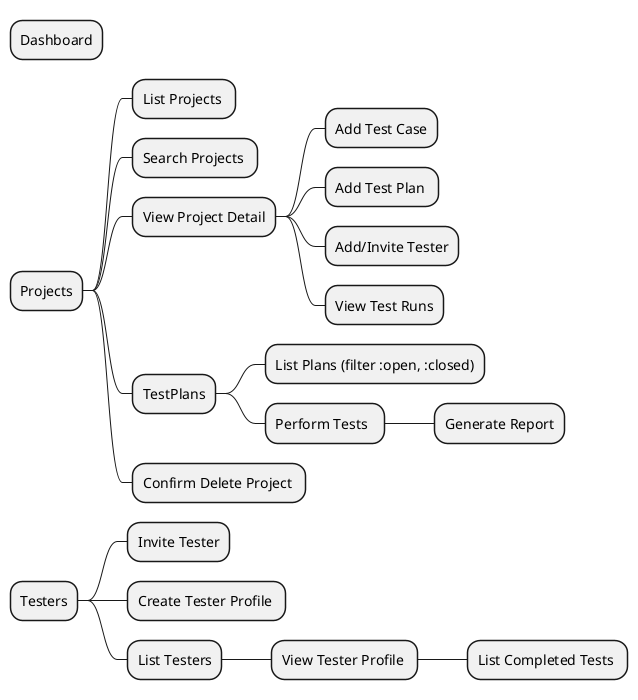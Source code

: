 @startmindmap


* Dashboard
* Projects
** List Projects 
** Search Projects 
** View Project Detail
*** Add Test Case
*** Add Test Plan 
*** Add/Invite Tester
*** View Test Runs
** TestPlans
*** List Plans (filter :open, :closed)
*** Perform Tests  
**** Generate Report
** Confirm Delete Project 
* Testers
** Invite Tester
** Create Tester Profile 
** List Testers
*** View Tester Profile 
**** List Completed Tests 

@endmindmap